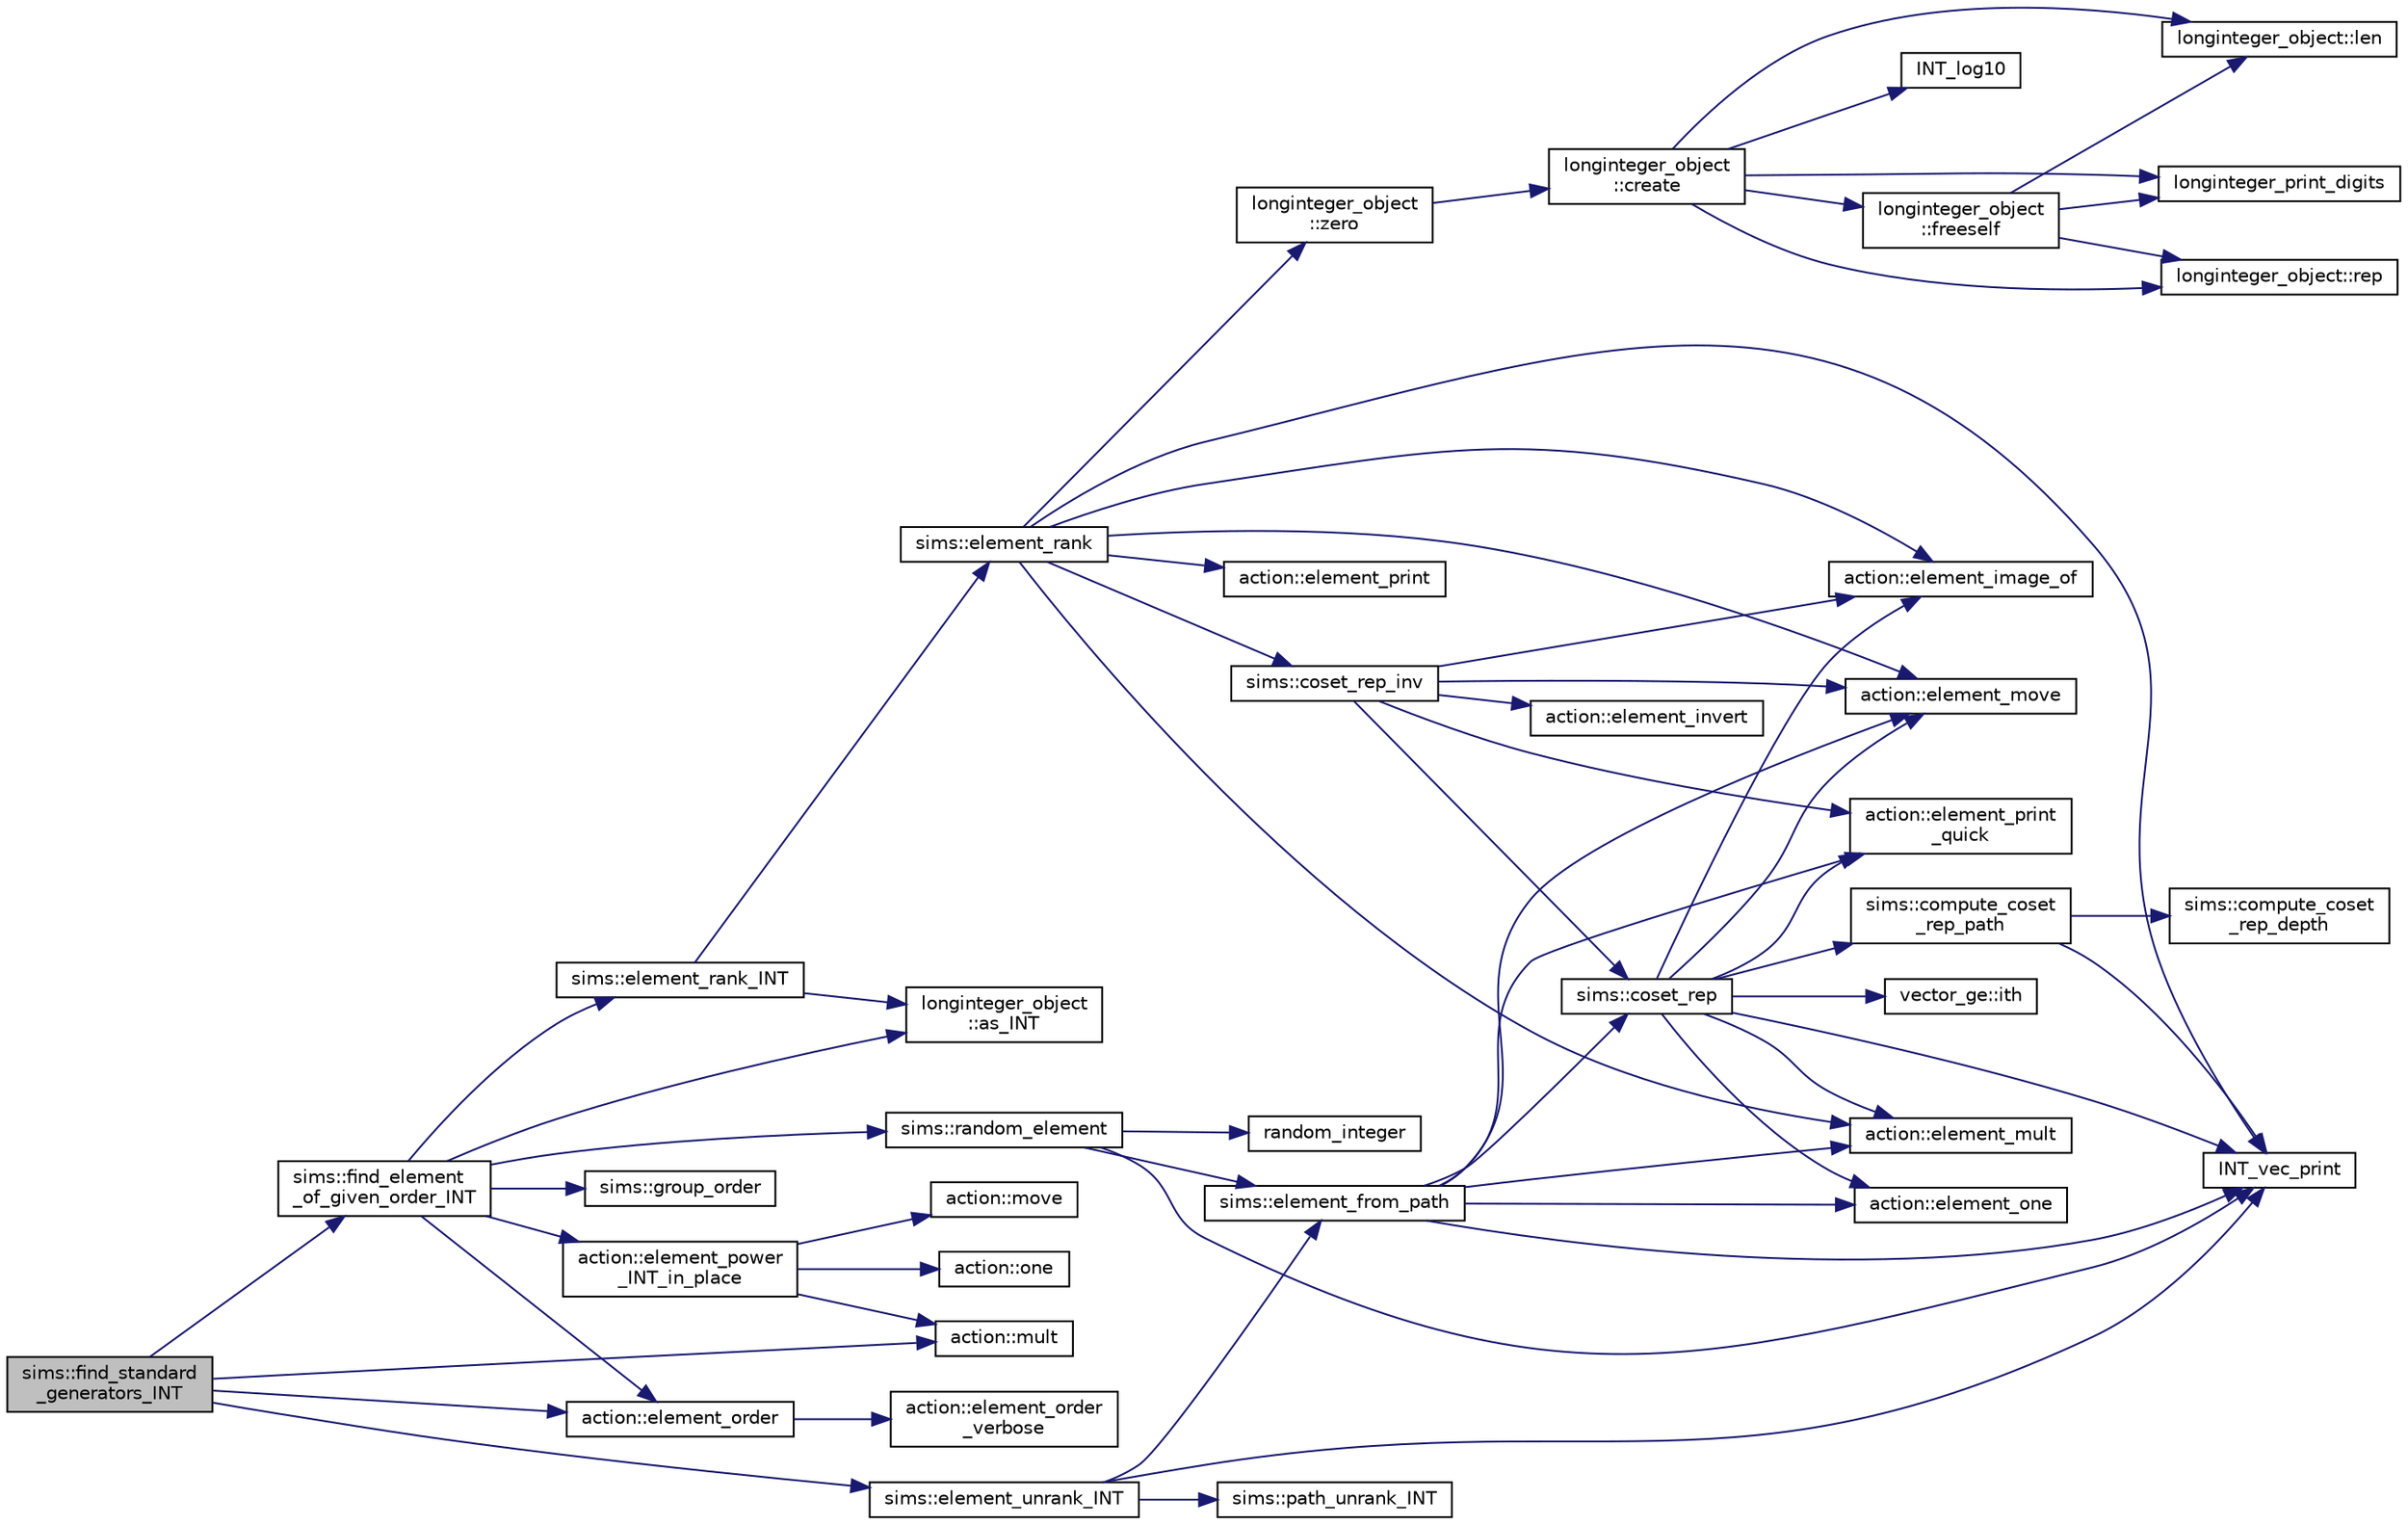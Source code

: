digraph "sims::find_standard_generators_INT"
{
  edge [fontname="Helvetica",fontsize="10",labelfontname="Helvetica",labelfontsize="10"];
  node [fontname="Helvetica",fontsize="10",shape=record];
  rankdir="LR";
  Node4589 [label="sims::find_standard\l_generators_INT",height=0.2,width=0.4,color="black", fillcolor="grey75", style="filled", fontcolor="black"];
  Node4589 -> Node4590 [color="midnightblue",fontsize="10",style="solid",fontname="Helvetica"];
  Node4590 [label="sims::find_element\l_of_given_order_INT",height=0.2,width=0.4,color="black", fillcolor="white", style="filled",URL="$d9/df3/classsims.html#a2747368b290225e639103bff8e32ffc9"];
  Node4590 -> Node4591 [color="midnightblue",fontsize="10",style="solid",fontname="Helvetica"];
  Node4591 [label="sims::group_order",height=0.2,width=0.4,color="black", fillcolor="white", style="filled",URL="$d9/df3/classsims.html#aa442445175656570fa35febbe790efad"];
  Node4590 -> Node4592 [color="midnightblue",fontsize="10",style="solid",fontname="Helvetica"];
  Node4592 [label="longinteger_object\l::as_INT",height=0.2,width=0.4,color="black", fillcolor="white", style="filled",URL="$dd/d7e/classlonginteger__object.html#afb992d4679a6741acc63c8bcba27971e"];
  Node4590 -> Node4593 [color="midnightblue",fontsize="10",style="solid",fontname="Helvetica"];
  Node4593 [label="sims::random_element",height=0.2,width=0.4,color="black", fillcolor="white", style="filled",URL="$d9/df3/classsims.html#a28e72977652add0bb45a5f703243fd33"];
  Node4593 -> Node4594 [color="midnightblue",fontsize="10",style="solid",fontname="Helvetica"];
  Node4594 [label="INT_vec_print",height=0.2,width=0.4,color="black", fillcolor="white", style="filled",URL="$df/dbf/sajeeb_8_c.html#a79a5901af0b47dd0d694109543c027fe"];
  Node4593 -> Node4595 [color="midnightblue",fontsize="10",style="solid",fontname="Helvetica"];
  Node4595 [label="random_integer",height=0.2,width=0.4,color="black", fillcolor="white", style="filled",URL="$d5/db4/io__and__os_8h.html#a509937846575424b1c8863e1bb96a766"];
  Node4593 -> Node4596 [color="midnightblue",fontsize="10",style="solid",fontname="Helvetica"];
  Node4596 [label="sims::element_from_path",height=0.2,width=0.4,color="black", fillcolor="white", style="filled",URL="$d9/df3/classsims.html#a4a9bc25b1b8e61ba34d6d3d9f9fb8ab8"];
  Node4596 -> Node4594 [color="midnightblue",fontsize="10",style="solid",fontname="Helvetica"];
  Node4596 -> Node4597 [color="midnightblue",fontsize="10",style="solid",fontname="Helvetica"];
  Node4597 [label="action::element_one",height=0.2,width=0.4,color="black", fillcolor="white", style="filled",URL="$d2/d86/classaction.html#a780a105daf04d6d1fe7e2f63b3c88e3b"];
  Node4596 -> Node4598 [color="midnightblue",fontsize="10",style="solid",fontname="Helvetica"];
  Node4598 [label="sims::coset_rep",height=0.2,width=0.4,color="black", fillcolor="white", style="filled",URL="$d9/df3/classsims.html#a3d669dba4d005cd2399388f27f44cd04"];
  Node4598 -> Node4599 [color="midnightblue",fontsize="10",style="solid",fontname="Helvetica"];
  Node4599 [label="sims::compute_coset\l_rep_path",height=0.2,width=0.4,color="black", fillcolor="white", style="filled",URL="$d9/df3/classsims.html#a22a53a24eb86dcfe54cb3588776a4d96"];
  Node4599 -> Node4600 [color="midnightblue",fontsize="10",style="solid",fontname="Helvetica"];
  Node4600 [label="sims::compute_coset\l_rep_depth",height=0.2,width=0.4,color="black", fillcolor="white", style="filled",URL="$d9/df3/classsims.html#abfeb782bd253f1df5253486afb120f6f"];
  Node4599 -> Node4594 [color="midnightblue",fontsize="10",style="solid",fontname="Helvetica"];
  Node4598 -> Node4594 [color="midnightblue",fontsize="10",style="solid",fontname="Helvetica"];
  Node4598 -> Node4597 [color="midnightblue",fontsize="10",style="solid",fontname="Helvetica"];
  Node4598 -> Node4601 [color="midnightblue",fontsize="10",style="solid",fontname="Helvetica"];
  Node4601 [label="vector_ge::ith",height=0.2,width=0.4,color="black", fillcolor="white", style="filled",URL="$d4/d6e/classvector__ge.html#a1ff002e8b746a9beb119d57dcd4a15ff"];
  Node4598 -> Node4602 [color="midnightblue",fontsize="10",style="solid",fontname="Helvetica"];
  Node4602 [label="action::element_print\l_quick",height=0.2,width=0.4,color="black", fillcolor="white", style="filled",URL="$d2/d86/classaction.html#a4844680cf6750396f76494a28655265b"];
  Node4598 -> Node4603 [color="midnightblue",fontsize="10",style="solid",fontname="Helvetica"];
  Node4603 [label="action::element_mult",height=0.2,width=0.4,color="black", fillcolor="white", style="filled",URL="$d2/d86/classaction.html#ae9e36b2cae1f0f7bd7144097fa9a34b3"];
  Node4598 -> Node4604 [color="midnightblue",fontsize="10",style="solid",fontname="Helvetica"];
  Node4604 [label="action::element_move",height=0.2,width=0.4,color="black", fillcolor="white", style="filled",URL="$d2/d86/classaction.html#a550947491bbb534d3d7951f50198a874"];
  Node4598 -> Node4605 [color="midnightblue",fontsize="10",style="solid",fontname="Helvetica"];
  Node4605 [label="action::element_image_of",height=0.2,width=0.4,color="black", fillcolor="white", style="filled",URL="$d2/d86/classaction.html#ae09559d4537a048fc860f8a74a31393d"];
  Node4596 -> Node4602 [color="midnightblue",fontsize="10",style="solid",fontname="Helvetica"];
  Node4596 -> Node4603 [color="midnightblue",fontsize="10",style="solid",fontname="Helvetica"];
  Node4596 -> Node4604 [color="midnightblue",fontsize="10",style="solid",fontname="Helvetica"];
  Node4590 -> Node4606 [color="midnightblue",fontsize="10",style="solid",fontname="Helvetica"];
  Node4606 [label="action::element_order",height=0.2,width=0.4,color="black", fillcolor="white", style="filled",URL="$d2/d86/classaction.html#a50046bf5383ee5febe5a882677626d34"];
  Node4606 -> Node4607 [color="midnightblue",fontsize="10",style="solid",fontname="Helvetica"];
  Node4607 [label="action::element_order\l_verbose",height=0.2,width=0.4,color="black", fillcolor="white", style="filled",URL="$d2/d86/classaction.html#add2dfd7b5222e51853d8f8dfd53eb95d"];
  Node4590 -> Node4608 [color="midnightblue",fontsize="10",style="solid",fontname="Helvetica"];
  Node4608 [label="action::element_power\l_INT_in_place",height=0.2,width=0.4,color="black", fillcolor="white", style="filled",URL="$d2/d86/classaction.html#a960e23ddda7996a5573759048949dac0"];
  Node4608 -> Node4609 [color="midnightblue",fontsize="10",style="solid",fontname="Helvetica"];
  Node4609 [label="action::move",height=0.2,width=0.4,color="black", fillcolor="white", style="filled",URL="$d2/d86/classaction.html#ab857fef69d8687a7926a9e4a00dd77ee"];
  Node4608 -> Node4610 [color="midnightblue",fontsize="10",style="solid",fontname="Helvetica"];
  Node4610 [label="action::one",height=0.2,width=0.4,color="black", fillcolor="white", style="filled",URL="$d2/d86/classaction.html#add7bc79f24ce000a0ca5a7c3f2ec6a55"];
  Node4608 -> Node4611 [color="midnightblue",fontsize="10",style="solid",fontname="Helvetica"];
  Node4611 [label="action::mult",height=0.2,width=0.4,color="black", fillcolor="white", style="filled",URL="$d2/d86/classaction.html#a97d41015c3985091d0f4cd34e0180ea7"];
  Node4590 -> Node4612 [color="midnightblue",fontsize="10",style="solid",fontname="Helvetica"];
  Node4612 [label="sims::element_rank_INT",height=0.2,width=0.4,color="black", fillcolor="white", style="filled",URL="$d9/df3/classsims.html#a8ff29017c518c9ed459a7ea9eade2974"];
  Node4612 -> Node4613 [color="midnightblue",fontsize="10",style="solid",fontname="Helvetica"];
  Node4613 [label="sims::element_rank",height=0.2,width=0.4,color="black", fillcolor="white", style="filled",URL="$d9/df3/classsims.html#a00fb332192d01becb17b6a059482fc8d"];
  Node4613 -> Node4604 [color="midnightblue",fontsize="10",style="solid",fontname="Helvetica"];
  Node4613 -> Node4614 [color="midnightblue",fontsize="10",style="solid",fontname="Helvetica"];
  Node4614 [label="longinteger_object\l::zero",height=0.2,width=0.4,color="black", fillcolor="white", style="filled",URL="$dd/d7e/classlonginteger__object.html#a6cdf946c2eb5e3e71ffb534716fa8a86"];
  Node4614 -> Node4615 [color="midnightblue",fontsize="10",style="solid",fontname="Helvetica"];
  Node4615 [label="longinteger_object\l::create",height=0.2,width=0.4,color="black", fillcolor="white", style="filled",URL="$dd/d7e/classlonginteger__object.html#a95d2eebc60849c3963a49298b1f498c2"];
  Node4615 -> Node4616 [color="midnightblue",fontsize="10",style="solid",fontname="Helvetica"];
  Node4616 [label="longinteger_object\l::freeself",height=0.2,width=0.4,color="black", fillcolor="white", style="filled",URL="$dd/d7e/classlonginteger__object.html#a06450f8c4795d81da6d680830ef958a1"];
  Node4616 -> Node4617 [color="midnightblue",fontsize="10",style="solid",fontname="Helvetica"];
  Node4617 [label="longinteger_print_digits",height=0.2,width=0.4,color="black", fillcolor="white", style="filled",URL="$de/dc5/algebra__and__number__theory_8h.html#ac2bac7b12f5b6440b8dad275cd7a157d"];
  Node4616 -> Node4618 [color="midnightblue",fontsize="10",style="solid",fontname="Helvetica"];
  Node4618 [label="longinteger_object::rep",height=0.2,width=0.4,color="black", fillcolor="white", style="filled",URL="$dd/d7e/classlonginteger__object.html#a3ecaf12738cc721d281c416503f241e2"];
  Node4616 -> Node4619 [color="midnightblue",fontsize="10",style="solid",fontname="Helvetica"];
  Node4619 [label="longinteger_object::len",height=0.2,width=0.4,color="black", fillcolor="white", style="filled",URL="$dd/d7e/classlonginteger__object.html#a0bfeae35be8a6fd44ed7f76413596ab1"];
  Node4615 -> Node4620 [color="midnightblue",fontsize="10",style="solid",fontname="Helvetica"];
  Node4620 [label="INT_log10",height=0.2,width=0.4,color="black", fillcolor="white", style="filled",URL="$de/dc5/algebra__and__number__theory_8h.html#a98bc0a6c562370a355165d2538dac250"];
  Node4615 -> Node4617 [color="midnightblue",fontsize="10",style="solid",fontname="Helvetica"];
  Node4615 -> Node4618 [color="midnightblue",fontsize="10",style="solid",fontname="Helvetica"];
  Node4615 -> Node4619 [color="midnightblue",fontsize="10",style="solid",fontname="Helvetica"];
  Node4613 -> Node4605 [color="midnightblue",fontsize="10",style="solid",fontname="Helvetica"];
  Node4613 -> Node4594 [color="midnightblue",fontsize="10",style="solid",fontname="Helvetica"];
  Node4613 -> Node4621 [color="midnightblue",fontsize="10",style="solid",fontname="Helvetica"];
  Node4621 [label="action::element_print",height=0.2,width=0.4,color="black", fillcolor="white", style="filled",URL="$d2/d86/classaction.html#ae38c3ef3c1125213733d63c6fc3c40cd"];
  Node4613 -> Node4622 [color="midnightblue",fontsize="10",style="solid",fontname="Helvetica"];
  Node4622 [label="sims::coset_rep_inv",height=0.2,width=0.4,color="black", fillcolor="white", style="filled",URL="$d9/df3/classsims.html#a388f523d4ec997fce4e9ede924de99b9"];
  Node4622 -> Node4598 [color="midnightblue",fontsize="10",style="solid",fontname="Helvetica"];
  Node4622 -> Node4602 [color="midnightblue",fontsize="10",style="solid",fontname="Helvetica"];
  Node4622 -> Node4605 [color="midnightblue",fontsize="10",style="solid",fontname="Helvetica"];
  Node4622 -> Node4623 [color="midnightblue",fontsize="10",style="solid",fontname="Helvetica"];
  Node4623 [label="action::element_invert",height=0.2,width=0.4,color="black", fillcolor="white", style="filled",URL="$d2/d86/classaction.html#aa4bd01e338497714586636751fcef436"];
  Node4622 -> Node4604 [color="midnightblue",fontsize="10",style="solid",fontname="Helvetica"];
  Node4613 -> Node4603 [color="midnightblue",fontsize="10",style="solid",fontname="Helvetica"];
  Node4612 -> Node4592 [color="midnightblue",fontsize="10",style="solid",fontname="Helvetica"];
  Node4589 -> Node4624 [color="midnightblue",fontsize="10",style="solid",fontname="Helvetica"];
  Node4624 [label="sims::element_unrank_INT",height=0.2,width=0.4,color="black", fillcolor="white", style="filled",URL="$d9/df3/classsims.html#a435d84bb7bf7292f14593b2a4344151f"];
  Node4624 -> Node4625 [color="midnightblue",fontsize="10",style="solid",fontname="Helvetica"];
  Node4625 [label="sims::path_unrank_INT",height=0.2,width=0.4,color="black", fillcolor="white", style="filled",URL="$d9/df3/classsims.html#a8ae2ffa971c2aac809d83c18e4e91926"];
  Node4624 -> Node4594 [color="midnightblue",fontsize="10",style="solid",fontname="Helvetica"];
  Node4624 -> Node4596 [color="midnightblue",fontsize="10",style="solid",fontname="Helvetica"];
  Node4589 -> Node4611 [color="midnightblue",fontsize="10",style="solid",fontname="Helvetica"];
  Node4589 -> Node4606 [color="midnightblue",fontsize="10",style="solid",fontname="Helvetica"];
}
